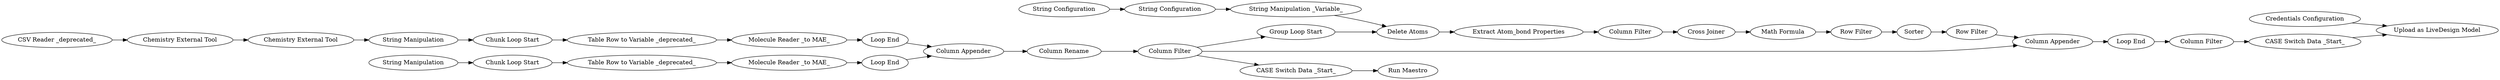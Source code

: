 digraph {
	"7376924747503457620_15699" [label="Column Appender"]
	"2929925781834548602_147" [label="Loop End"]
	"2929925781834548602_453" [label="String Manipulation"]
	"7376924747503457620_452" [label="CSV Reader _deprecated_"]
	"7376924747503457620_15708" [label="Run Maestro"]
	"2929925781834548602_148" [label="Chunk Loop Start"]
	"7376924747503457620_15689" [label="Extract Atom_bond Properties"]
	"2929925781834548602_452" [label="String Manipulation"]
	"7376924747503457620_15584" [label="String Manipulation _Variable_"]
	"7376924747503457620_15691" [label="Cross Joiner"]
	"7376924747503457620_15420" [label="String Configuration"]
	"7376924747503457620_38" [label="Column Filter"]
	"7376924747503457620_15700" [label="Loop End"]
	"7376924747503457620_15697" [label="Row Filter"]
	"2929925781834548602_458" [label="Column Appender"]
	"7376924747503457620_15694" [label=Sorter]
	"7376924747503457620_15704" [label="Delete Atoms"]
	"7376924747503457620_15665" [label="Chemistry External Tool"]
	"7376924747503457620_15709" [label="CASE Switch Data _Start_"]
	"7376924747503457620_139" [label="Credentials Configuration"]
	"2929925781834548602_451" [label="Column Filter"]
	"2929925781834548602_455" [label="Chunk Loop Start"]
	"2929925781834548602_457" [label="Molecule Reader _to MAE_"]
	"7376924747503457620_15698" [label="Group Loop Start"]
	"7376924747503457620_15688" [label="Math Formula"]
	"7376924747503457620_15652" [label="CASE Switch Data _Start_"]
	"2929925781834548602_435" [label="Column Rename"]
	"7376924747503457620_15692" [label="Column Filter"]
	"7376924747503457620_56" [label="Upload as LiveDesign Model"]
	"2929925781834548602_456" [label="Table Row to Variable _deprecated_"]
	"2929925781834548602_144" [label="Table Row to Variable _deprecated_"]
	"2929925781834548602_454" [label="Loop End"]
	"7376924747503457620_15706" [label="String Configuration"]
	"7376924747503457620_15663" [label="Chemistry External Tool"]
	"2929925781834548602_141" [label="Molecule Reader _to MAE_"]
	"7376924747503457620_15707" [label="Row Filter"]
	"7376924747503457620_139" -> "7376924747503457620_56"
	"2929925781834548602_456" -> "2929925781834548602_457"
	"2929925781834548602_455" -> "2929925781834548602_456"
	"2929925781834548602_141" -> "2929925781834548602_147"
	"7376924747503457620_15584" -> "7376924747503457620_15704"
	"2929925781834548602_454" -> "2929925781834548602_458"
	"7376924747503457620_15704" -> "7376924747503457620_15689"
	"2929925781834548602_451" -> "7376924747503457620_15698"
	"2929925781834548602_453" -> "2929925781834548602_455"
	"7376924747503457620_15694" -> "7376924747503457620_15697"
	"7376924747503457620_38" -> "7376924747503457620_15652"
	"2929925781834548602_458" -> "2929925781834548602_435"
	"7376924747503457620_15697" -> "7376924747503457620_15699"
	"2929925781834548602_452" -> "2929925781834548602_148"
	"7376924747503457620_15691" -> "7376924747503457620_15688"
	"7376924747503457620_15707" -> "7376924747503457620_15694"
	"2929925781834548602_451" -> "7376924747503457620_15699"
	"7376924747503457620_15706" -> "7376924747503457620_15584"
	"7376924747503457620_15663" -> "7376924747503457620_15665"
	"2929925781834548602_435" -> "2929925781834548602_451"
	"7376924747503457620_15709" -> "7376924747503457620_15708"
	"2929925781834548602_148" -> "2929925781834548602_144"
	"7376924747503457620_15665" -> "2929925781834548602_452"
	"7376924747503457620_15700" -> "7376924747503457620_38"
	"2929925781834548602_147" -> "2929925781834548602_458"
	"7376924747503457620_15652" -> "7376924747503457620_56"
	"7376924747503457620_15698" -> "7376924747503457620_15704"
	"7376924747503457620_15688" -> "7376924747503457620_15707"
	"7376924747503457620_452" -> "7376924747503457620_15663"
	"2929925781834548602_451" -> "7376924747503457620_15709"
	"7376924747503457620_15689" -> "7376924747503457620_15692"
	"7376924747503457620_15692" -> "7376924747503457620_15691"
	"7376924747503457620_15699" -> "7376924747503457620_15700"
	"2929925781834548602_457" -> "2929925781834548602_454"
	"2929925781834548602_144" -> "2929925781834548602_141"
	"7376924747503457620_15420" -> "7376924747503457620_15706"
	rankdir=LR
}
